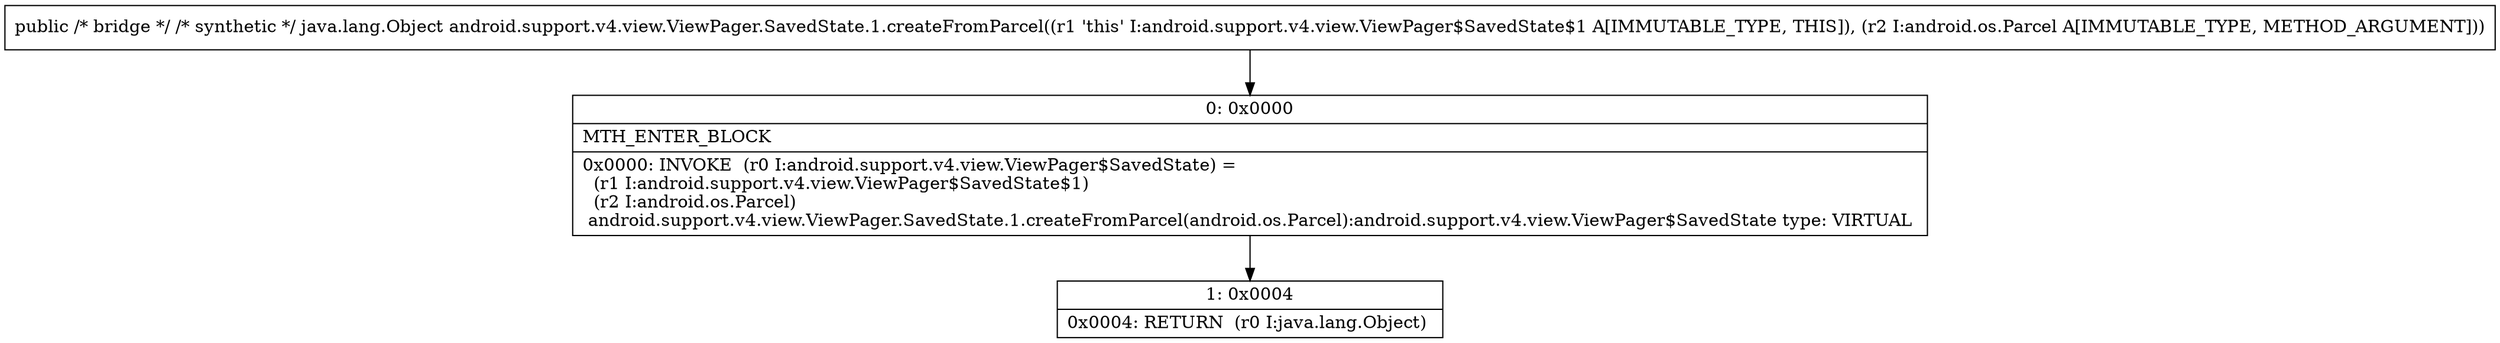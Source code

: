 digraph "CFG forandroid.support.v4.view.ViewPager.SavedState.1.createFromParcel(Landroid\/os\/Parcel;)Ljava\/lang\/Object;" {
Node_0 [shape=record,label="{0\:\ 0x0000|MTH_ENTER_BLOCK\l|0x0000: INVOKE  (r0 I:android.support.v4.view.ViewPager$SavedState) = \l  (r1 I:android.support.v4.view.ViewPager$SavedState$1)\l  (r2 I:android.os.Parcel)\l android.support.v4.view.ViewPager.SavedState.1.createFromParcel(android.os.Parcel):android.support.v4.view.ViewPager$SavedState type: VIRTUAL \l}"];
Node_1 [shape=record,label="{1\:\ 0x0004|0x0004: RETURN  (r0 I:java.lang.Object) \l}"];
MethodNode[shape=record,label="{public \/* bridge *\/ \/* synthetic *\/ java.lang.Object android.support.v4.view.ViewPager.SavedState.1.createFromParcel((r1 'this' I:android.support.v4.view.ViewPager$SavedState$1 A[IMMUTABLE_TYPE, THIS]), (r2 I:android.os.Parcel A[IMMUTABLE_TYPE, METHOD_ARGUMENT])) }"];
MethodNode -> Node_0;
Node_0 -> Node_1;
}

